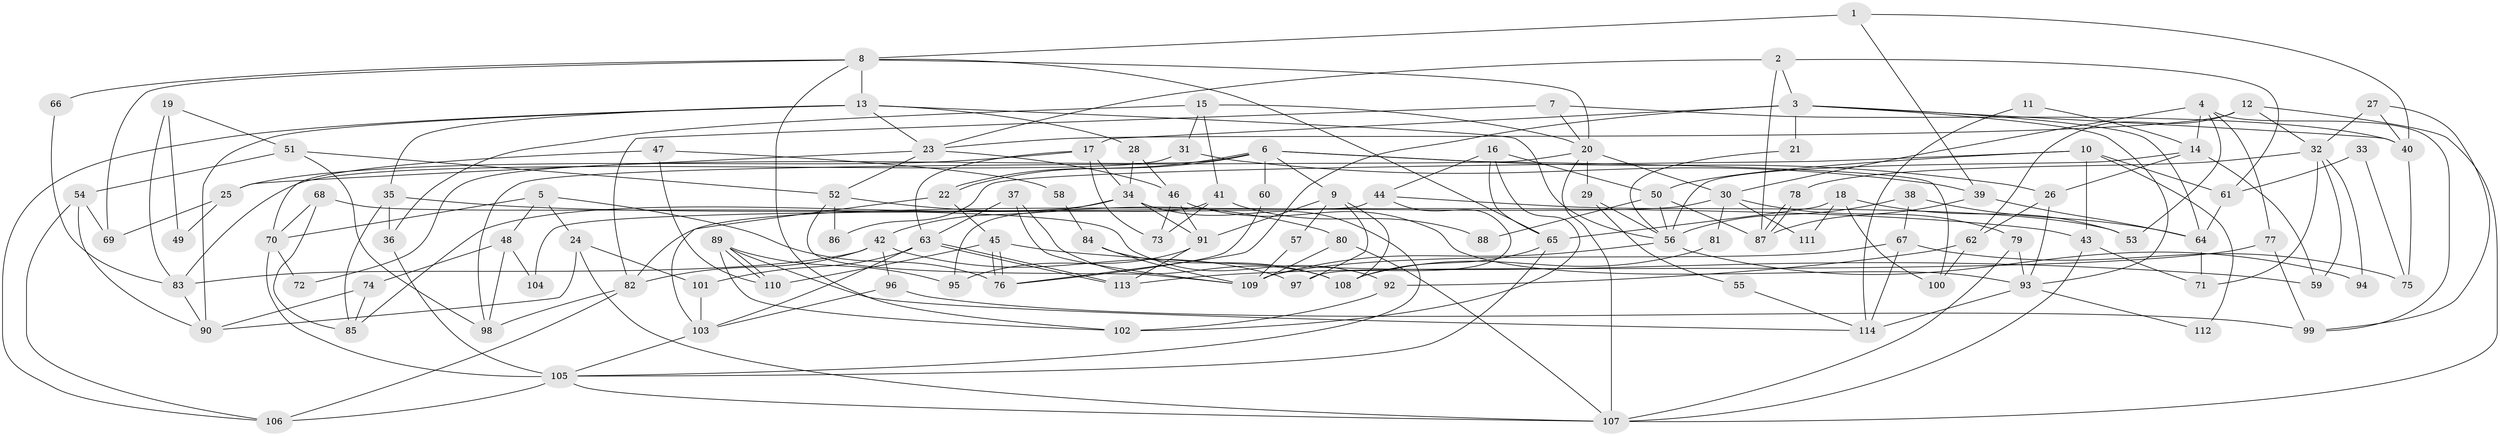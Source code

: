// coarse degree distribution, {3: 0.1388888888888889, 6: 0.20833333333333334, 10: 0.013888888888888888, 7: 0.041666666666666664, 8: 0.06944444444444445, 5: 0.20833333333333334, 2: 0.1388888888888889, 4: 0.125, 9: 0.041666666666666664, 11: 0.013888888888888888}
// Generated by graph-tools (version 1.1) at 2025/41/03/06/25 10:41:58]
// undirected, 114 vertices, 228 edges
graph export_dot {
graph [start="1"]
  node [color=gray90,style=filled];
  1;
  2;
  3;
  4;
  5;
  6;
  7;
  8;
  9;
  10;
  11;
  12;
  13;
  14;
  15;
  16;
  17;
  18;
  19;
  20;
  21;
  22;
  23;
  24;
  25;
  26;
  27;
  28;
  29;
  30;
  31;
  32;
  33;
  34;
  35;
  36;
  37;
  38;
  39;
  40;
  41;
  42;
  43;
  44;
  45;
  46;
  47;
  48;
  49;
  50;
  51;
  52;
  53;
  54;
  55;
  56;
  57;
  58;
  59;
  60;
  61;
  62;
  63;
  64;
  65;
  66;
  67;
  68;
  69;
  70;
  71;
  72;
  73;
  74;
  75;
  76;
  77;
  78;
  79;
  80;
  81;
  82;
  83;
  84;
  85;
  86;
  87;
  88;
  89;
  90;
  91;
  92;
  93;
  94;
  95;
  96;
  97;
  98;
  99;
  100;
  101;
  102;
  103;
  104;
  105;
  106;
  107;
  108;
  109;
  110;
  111;
  112;
  113;
  114;
  1 -- 40;
  1 -- 39;
  1 -- 8;
  2 -- 3;
  2 -- 23;
  2 -- 61;
  2 -- 87;
  3 -- 40;
  3 -- 64;
  3 -- 17;
  3 -- 21;
  3 -- 76;
  3 -- 93;
  4 -- 99;
  4 -- 30;
  4 -- 14;
  4 -- 53;
  4 -- 77;
  5 -- 76;
  5 -- 24;
  5 -- 48;
  5 -- 70;
  6 -- 26;
  6 -- 22;
  6 -- 22;
  6 -- 9;
  6 -- 60;
  6 -- 72;
  6 -- 100;
  7 -- 82;
  7 -- 20;
  7 -- 40;
  8 -- 20;
  8 -- 13;
  8 -- 65;
  8 -- 66;
  8 -- 69;
  8 -- 102;
  9 -- 91;
  9 -- 57;
  9 -- 97;
  9 -- 108;
  10 -- 43;
  10 -- 50;
  10 -- 61;
  10 -- 86;
  10 -- 112;
  11 -- 114;
  11 -- 14;
  12 -- 23;
  12 -- 107;
  12 -- 32;
  12 -- 62;
  13 -- 23;
  13 -- 28;
  13 -- 35;
  13 -- 56;
  13 -- 90;
  13 -- 106;
  14 -- 56;
  14 -- 26;
  14 -- 59;
  15 -- 41;
  15 -- 20;
  15 -- 31;
  15 -- 36;
  16 -- 44;
  16 -- 102;
  16 -- 50;
  16 -- 65;
  17 -- 34;
  17 -- 25;
  17 -- 63;
  17 -- 73;
  18 -- 65;
  18 -- 100;
  18 -- 53;
  18 -- 111;
  19 -- 51;
  19 -- 83;
  19 -- 49;
  20 -- 107;
  20 -- 30;
  20 -- 29;
  20 -- 98;
  21 -- 56;
  22 -- 103;
  22 -- 45;
  23 -- 52;
  23 -- 25;
  23 -- 46;
  24 -- 90;
  24 -- 107;
  24 -- 101;
  25 -- 69;
  25 -- 49;
  26 -- 93;
  26 -- 62;
  27 -- 99;
  27 -- 32;
  27 -- 40;
  28 -- 34;
  28 -- 46;
  29 -- 56;
  29 -- 55;
  30 -- 79;
  30 -- 82;
  30 -- 81;
  30 -- 111;
  31 -- 39;
  31 -- 83;
  32 -- 59;
  32 -- 71;
  32 -- 78;
  32 -- 94;
  33 -- 75;
  33 -- 61;
  34 -- 105;
  34 -- 85;
  34 -- 42;
  34 -- 91;
  35 -- 36;
  35 -- 43;
  35 -- 85;
  36 -- 105;
  37 -- 108;
  37 -- 63;
  37 -- 109;
  38 -- 67;
  38 -- 56;
  38 -- 64;
  39 -- 87;
  39 -- 64;
  40 -- 75;
  41 -- 73;
  41 -- 95;
  41 -- 88;
  42 -- 83;
  42 -- 82;
  42 -- 96;
  42 -- 97;
  43 -- 71;
  43 -- 107;
  44 -- 53;
  44 -- 97;
  44 -- 104;
  45 -- 76;
  45 -- 76;
  45 -- 59;
  45 -- 110;
  46 -- 73;
  46 -- 91;
  46 -- 93;
  47 -- 110;
  47 -- 70;
  47 -- 58;
  48 -- 98;
  48 -- 74;
  48 -- 104;
  50 -- 87;
  50 -- 56;
  50 -- 88;
  51 -- 98;
  51 -- 52;
  51 -- 54;
  52 -- 80;
  52 -- 109;
  52 -- 86;
  54 -- 106;
  54 -- 69;
  54 -- 90;
  55 -- 114;
  56 -- 94;
  56 -- 109;
  57 -- 109;
  58 -- 84;
  60 -- 76;
  61 -- 64;
  62 -- 92;
  62 -- 100;
  63 -- 113;
  63 -- 113;
  63 -- 101;
  63 -- 103;
  64 -- 71;
  65 -- 105;
  65 -- 108;
  66 -- 83;
  67 -- 114;
  67 -- 109;
  67 -- 75;
  68 -- 70;
  68 -- 85;
  68 -- 92;
  70 -- 105;
  70 -- 72;
  74 -- 90;
  74 -- 85;
  77 -- 113;
  77 -- 99;
  78 -- 87;
  78 -- 87;
  79 -- 107;
  79 -- 93;
  80 -- 107;
  80 -- 109;
  81 -- 108;
  82 -- 106;
  82 -- 98;
  83 -- 90;
  84 -- 108;
  84 -- 109;
  89 -- 110;
  89 -- 110;
  89 -- 102;
  89 -- 95;
  89 -- 114;
  91 -- 95;
  91 -- 113;
  92 -- 102;
  93 -- 112;
  93 -- 114;
  96 -- 103;
  96 -- 99;
  101 -- 103;
  103 -- 105;
  105 -- 106;
  105 -- 107;
}
